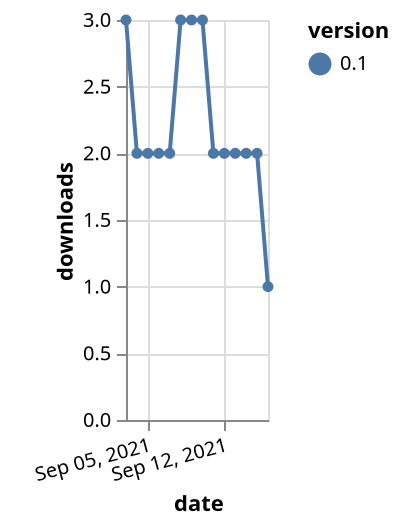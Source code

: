 {"$schema": "https://vega.github.io/schema/vega-lite/v5.json", "description": "A simple bar chart with embedded data.", "data": {"values": [{"date": "2021-09-03", "total": 297, "delta": 3, "version": "0.1"}, {"date": "2021-09-04", "total": 299, "delta": 2, "version": "0.1"}, {"date": "2021-09-05", "total": 301, "delta": 2, "version": "0.1"}, {"date": "2021-09-06", "total": 303, "delta": 2, "version": "0.1"}, {"date": "2021-09-07", "total": 305, "delta": 2, "version": "0.1"}, {"date": "2021-09-08", "total": 308, "delta": 3, "version": "0.1"}, {"date": "2021-09-09", "total": 311, "delta": 3, "version": "0.1"}, {"date": "2021-09-10", "total": 314, "delta": 3, "version": "0.1"}, {"date": "2021-09-11", "total": 316, "delta": 2, "version": "0.1"}, {"date": "2021-09-12", "total": 318, "delta": 2, "version": "0.1"}, {"date": "2021-09-13", "total": 320, "delta": 2, "version": "0.1"}, {"date": "2021-09-14", "total": 322, "delta": 2, "version": "0.1"}, {"date": "2021-09-15", "total": 324, "delta": 2, "version": "0.1"}, {"date": "2021-09-16", "total": 325, "delta": 1, "version": "0.1"}]}, "width": "container", "mark": {"type": "line", "point": {"filled": true}}, "encoding": {"x": {"field": "date", "type": "temporal", "timeUnit": "yearmonthdate", "title": "date", "axis": {"labelAngle": -15}}, "y": {"field": "delta", "type": "quantitative", "title": "downloads"}, "color": {"field": "version", "type": "nominal"}, "tooltip": {"field": "delta"}}}